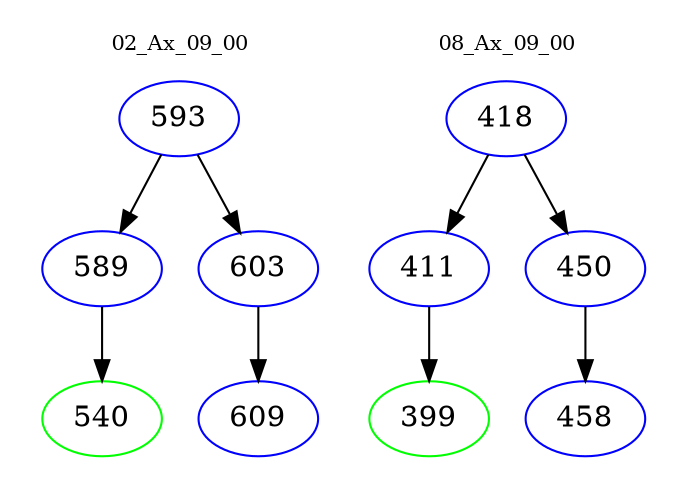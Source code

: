digraph{
subgraph cluster_0 {
color = white
label = "02_Ax_09_00";
fontsize=10;
T0_593 [label="593", color="blue"]
T0_593 -> T0_589 [color="black"]
T0_589 [label="589", color="blue"]
T0_589 -> T0_540 [color="black"]
T0_540 [label="540", color="green"]
T0_593 -> T0_603 [color="black"]
T0_603 [label="603", color="blue"]
T0_603 -> T0_609 [color="black"]
T0_609 [label="609", color="blue"]
}
subgraph cluster_1 {
color = white
label = "08_Ax_09_00";
fontsize=10;
T1_418 [label="418", color="blue"]
T1_418 -> T1_411 [color="black"]
T1_411 [label="411", color="blue"]
T1_411 -> T1_399 [color="black"]
T1_399 [label="399", color="green"]
T1_418 -> T1_450 [color="black"]
T1_450 [label="450", color="blue"]
T1_450 -> T1_458 [color="black"]
T1_458 [label="458", color="blue"]
}
}
